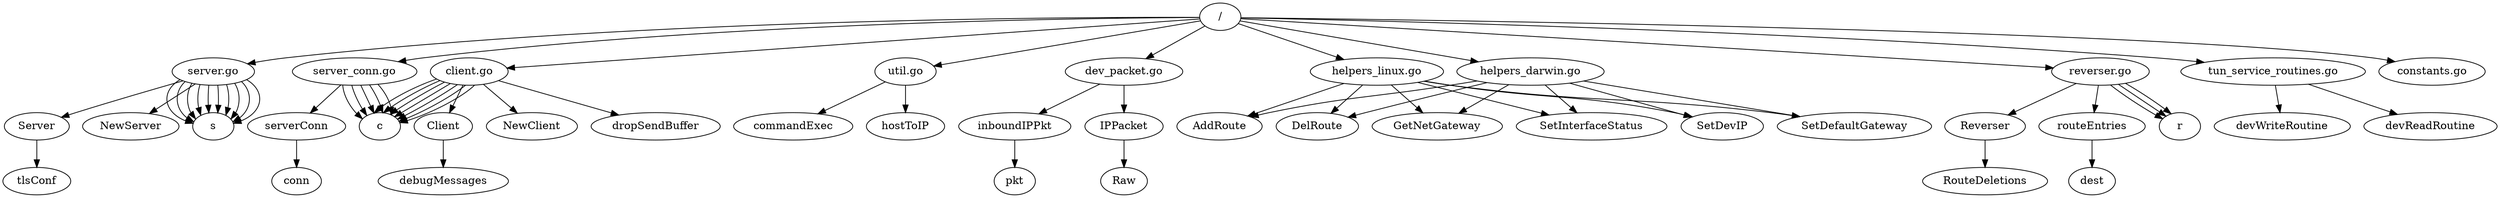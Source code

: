 digraph graphname {
"/" -> "server.go";
"server.go" -> "Server";
"Server" -> "tlsConf";
"server.go" -> "NewServer";
"server.go" -> "s";
"server.go" -> "s";
"server.go" -> "s";
"server.go" -> "s";
"server.go" -> "s";
"server.go" -> "s";
"server.go" -> "s";
"server.go" -> "s";
"server.go" -> "s";
"server.go" -> "s";
"/" -> "server_conn.go";
"server_conn.go" -> "serverConn";
"serverConn" -> "conn";
"server_conn.go" -> "c";
"server_conn.go" -> "c";
"server_conn.go" -> "c";
"server_conn.go" -> "c";
"server_conn.go" -> "c";
"/" -> "util.go";
"util.go" -> "hostToIP";
"util.go" -> "commandExec";
"/" -> "dev_packet.go";
"dev_packet.go" -> "IPPacket";
"IPPacket" -> "Raw";
"dev_packet.go" -> "inboundIPPkt";
"inboundIPPkt" -> "pkt";
"/" -> "helpers_linux.go";
"helpers_linux.go" -> "SetInterfaceStatus";
"helpers_linux.go" -> "SetDevIP";
"helpers_linux.go" -> "SetDefaultGateway";
"helpers_linux.go" -> "AddRoute";
"helpers_linux.go" -> "DelRoute";
"helpers_linux.go" -> "GetNetGateway";
"/" -> "reverser.go";
"reverser.go" -> "Reverser";
"Reverser" -> "RouteDeletions";
"reverser.go" -> "routeEntries";
"routeEntries" -> "dest";
"reverser.go" -> "r";
"reverser.go" -> "r";
"reverser.go" -> "r";
"/" -> "tun_service_routines.go";
"tun_service_routines.go" -> "devReadRoutine";
"tun_service_routines.go" -> "devWriteRoutine";
"/" -> "client.go";
"client.go" -> "Client";
"Client" -> "debugMessages";
"client.go" -> "NewClient";
"client.go" -> "c";
"client.go" -> "c";
"client.go" -> "c";
"client.go" -> "dropSendBuffer";
"client.go" -> "c";
"client.go" -> "c";
"client.go" -> "c";
"client.go" -> "c";
"/" -> "constants.go";
"/" -> "helpers_darwin.go";
"helpers_darwin.go" -> "SetInterfaceStatus";
"helpers_darwin.go" -> "SetDevIP";
"helpers_darwin.go" -> "SetDefaultGateway";
"helpers_darwin.go" -> "AddRoute";
"helpers_darwin.go" -> "DelRoute";
"helpers_darwin.go" -> "GetNetGateway";
}
